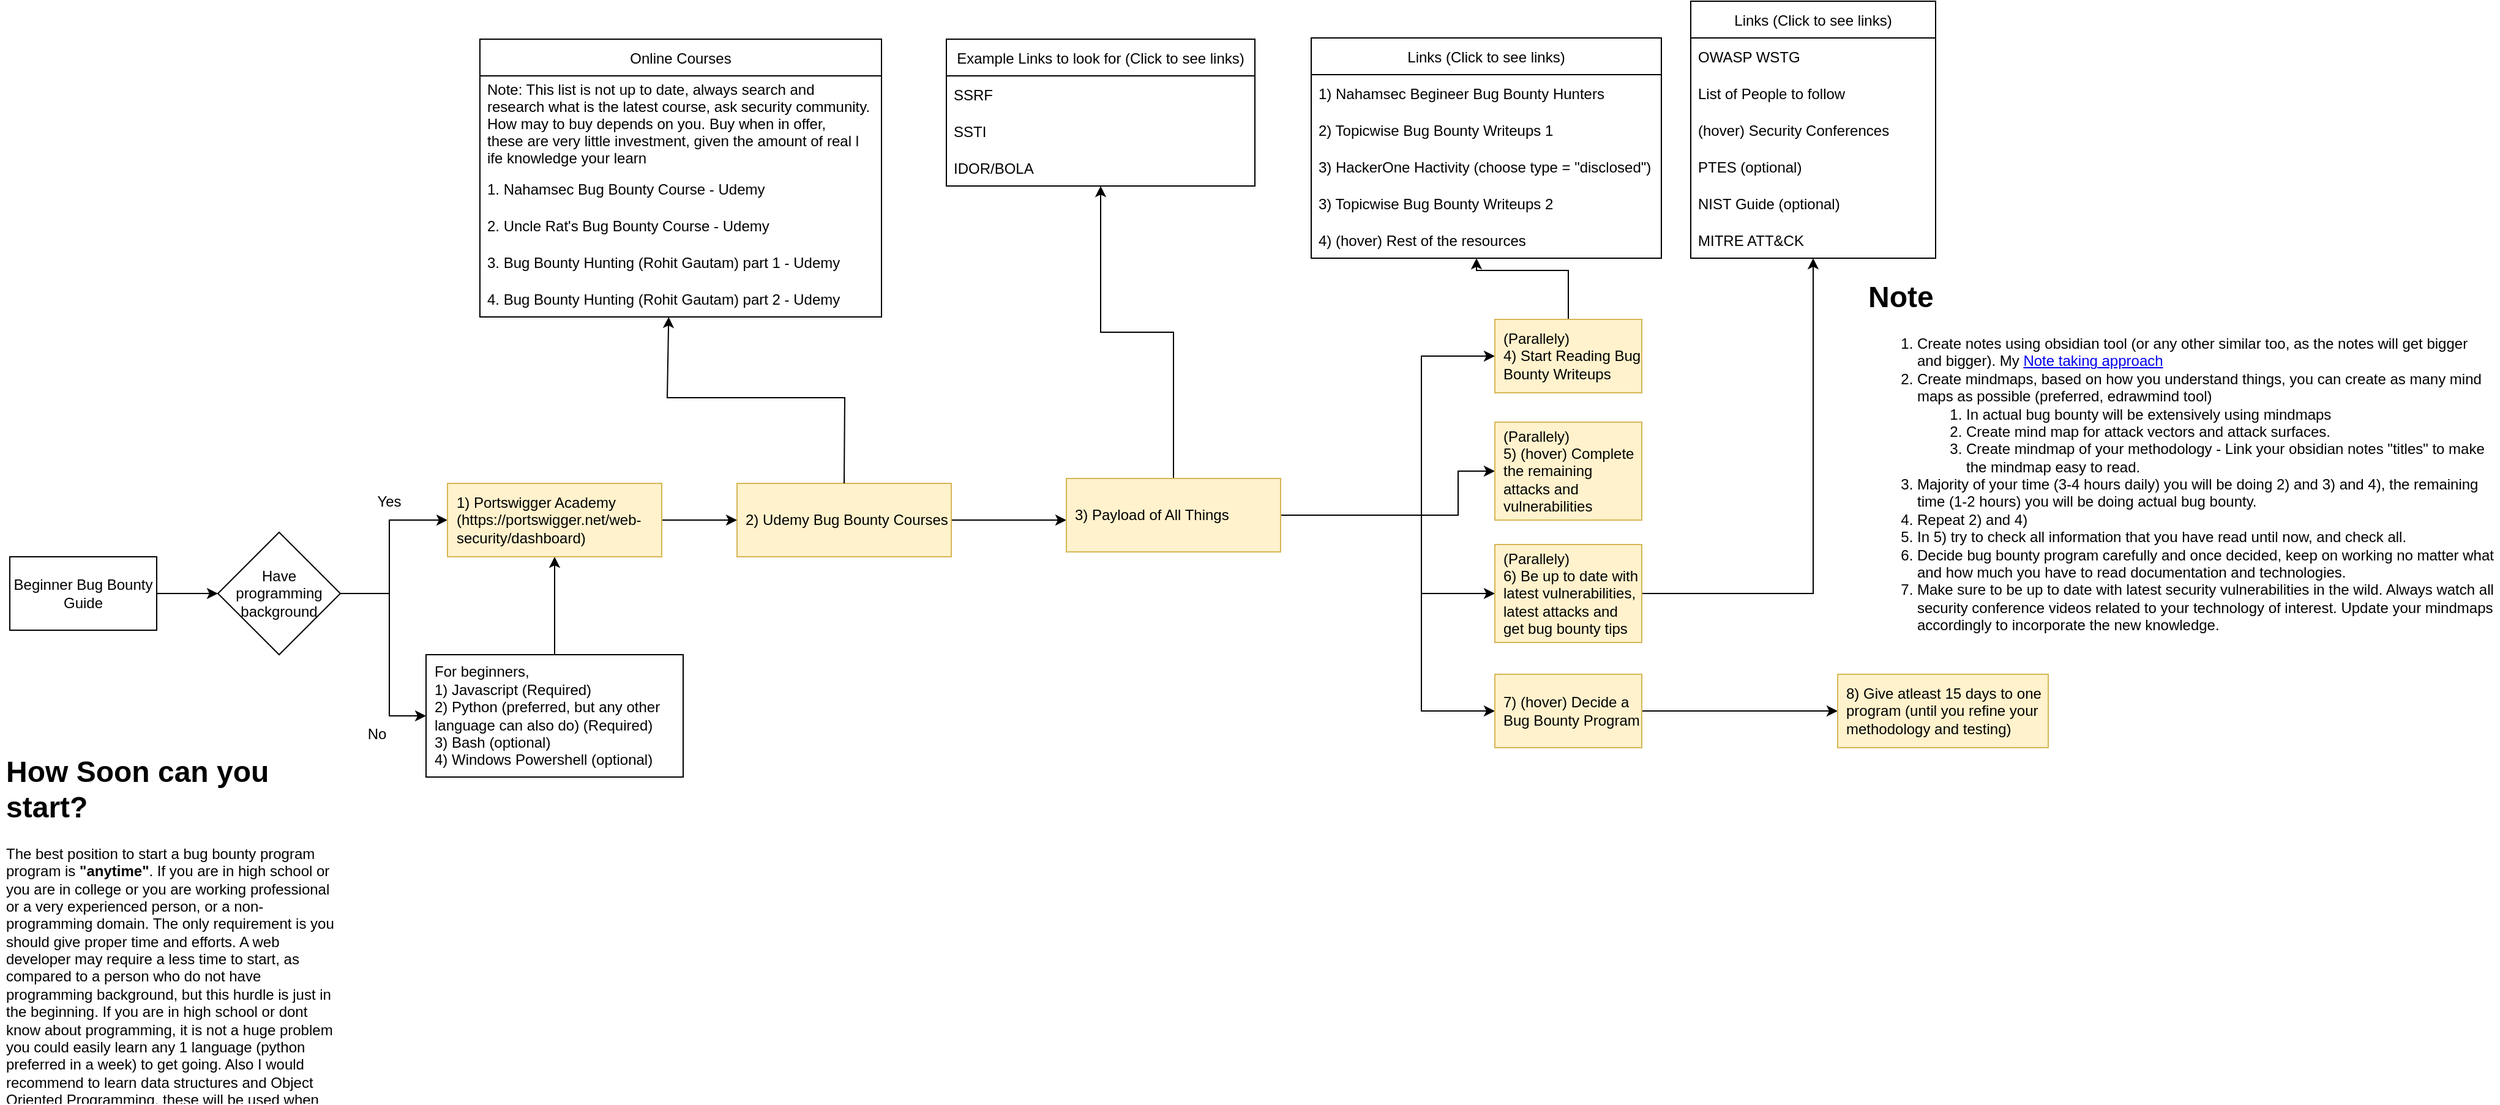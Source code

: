<mxfile version="16.4.0" type="device" pages="2"><diagram id="ZikHR3m95qK9YOb5Ooth" name="Beginner Bug Bounty Guide"><mxGraphModel dx="2458" dy="1238" grid="0" gridSize="10" guides="1" tooltips="1" connect="1" arrows="1" fold="1" page="0" pageScale="1" pageWidth="850" pageHeight="1100" math="0" shadow="0"><root><mxCell id="0"/><mxCell id="1" parent="0"/><mxCell id="Xof230OjBOCpJgYOQFSc-5" value="" style="edgeStyle=orthogonalEdgeStyle;rounded=0;orthogonalLoop=1;jettySize=auto;html=1;" parent="1" source="Xof230OjBOCpJgYOQFSc-1" target="Xof230OjBOCpJgYOQFSc-4" edge="1"><mxGeometry relative="1" as="geometry"/></mxCell><mxCell id="Xof230OjBOCpJgYOQFSc-1" value="Beginner Bug Bounty Guide" style="rounded=0;whiteSpace=wrap;html=1;" parent="1" vertex="1"><mxGeometry x="-211" y="474" width="120" height="60" as="geometry"/></mxCell><mxCell id="Xof230OjBOCpJgYOQFSc-11" value="" style="edgeStyle=orthogonalEdgeStyle;rounded=0;orthogonalLoop=1;jettySize=auto;html=1;" parent="1" source="Xof230OjBOCpJgYOQFSc-4" edge="1"><mxGeometry relative="1" as="geometry"><Array as="points"><mxPoint x="99" y="504"/><mxPoint x="99" y="444"/></Array><mxPoint x="146.5" y="444" as="targetPoint"/></mxGeometry></mxCell><mxCell id="Xof230OjBOCpJgYOQFSc-13" value="" style="edgeStyle=orthogonalEdgeStyle;rounded=0;orthogonalLoop=1;jettySize=auto;html=1;" parent="1" source="Xof230OjBOCpJgYOQFSc-4" target="Xof230OjBOCpJgYOQFSc-12" edge="1"><mxGeometry relative="1" as="geometry"><Array as="points"><mxPoint x="99" y="504"/><mxPoint x="99" y="604"/></Array></mxGeometry></mxCell><mxCell id="Xof230OjBOCpJgYOQFSc-4" value="Have programming background" style="rhombus;whiteSpace=wrap;html=1;rounded=0;" parent="1" vertex="1"><mxGeometry x="-41" y="454" width="100" height="100" as="geometry"/></mxCell><mxCell id="Xof230OjBOCpJgYOQFSc-21" value="" style="edgeStyle=orthogonalEdgeStyle;rounded=0;orthogonalLoop=1;jettySize=auto;html=1;" parent="1" target="Xof230OjBOCpJgYOQFSc-20" edge="1"><mxGeometry relative="1" as="geometry"><Array as="points"><mxPoint x="942" y="440"/><mxPoint x="942" y="310"/></Array><mxPoint x="884.5" y="440" as="sourcePoint"/></mxGeometry></mxCell><mxCell id="Xof230OjBOCpJgYOQFSc-31" value="" style="edgeStyle=orthogonalEdgeStyle;rounded=0;orthogonalLoop=1;jettySize=auto;html=1;entryX=0;entryY=0.5;entryDx=0;entryDy=0;" parent="1" target="Xof230OjBOCpJgYOQFSc-30" edge="1"><mxGeometry relative="1" as="geometry"><Array as="points"><mxPoint x="942" y="440"/><mxPoint x="942" y="504"/><mxPoint x="1002" y="504"/></Array><mxPoint x="884.5" y="440" as="sourcePoint"/></mxGeometry></mxCell><mxCell id="Xof230OjBOCpJgYOQFSc-41" value="" style="edgeStyle=orthogonalEdgeStyle;rounded=0;orthogonalLoop=1;jettySize=auto;html=1;" parent="1" target="Xof230OjBOCpJgYOQFSc-40" edge="1"><mxGeometry relative="1" as="geometry"><Array as="points"><mxPoint x="942" y="440"/><mxPoint x="942" y="600"/></Array><mxPoint x="884.5" y="440" as="sourcePoint"/></mxGeometry></mxCell><mxCell id="Xof230OjBOCpJgYOQFSc-46" value="" style="edgeStyle=orthogonalEdgeStyle;rounded=0;orthogonalLoop=1;jettySize=auto;html=1;exitX=1;exitY=0.5;exitDx=0;exitDy=0;" parent="1" source="hJ6SZaEzVKJAQh04Z_N3-1" target="Xof230OjBOCpJgYOQFSc-45" edge="1"><mxGeometry relative="1" as="geometry"><Array as="points"><mxPoint x="841" y="440"/><mxPoint x="972" y="440"/><mxPoint x="972" y="400"/></Array><mxPoint x="910" y="444" as="sourcePoint"/></mxGeometry></mxCell><mxCell id="Xof230OjBOCpJgYOQFSc-19" style="edgeStyle=orthogonalEdgeStyle;rounded=0;orthogonalLoop=1;jettySize=auto;html=1;entryX=0.5;entryY=1;entryDx=0;entryDy=0;" parent="1" source="Xof230OjBOCpJgYOQFSc-12" edge="1"><mxGeometry relative="1" as="geometry"><mxPoint x="234" y="474" as="targetPoint"/></mxGeometry></mxCell><mxCell id="Xof230OjBOCpJgYOQFSc-12" value="&lt;span&gt;For beginners,&lt;/span&gt;&lt;br&gt;&lt;span&gt;1) Javascript (Required)&lt;/span&gt;&lt;br&gt;&lt;span&gt;2) Python (preferred, but any other language can also do) (Required)&lt;/span&gt;&lt;br&gt;&lt;span&gt;3) Bash (optional)&lt;/span&gt;&lt;br&gt;&lt;span&gt;4) Windows Powershell (optional)&lt;/span&gt;" style="whiteSpace=wrap;html=1;rounded=0;align=left;spacingLeft=5;" parent="1" vertex="1"><mxGeometry x="129" y="554" width="210" height="100" as="geometry"/></mxCell><mxCell id="Xof230OjBOCpJgYOQFSc-14" value="Yes" style="text;html=1;strokeColor=none;fillColor=none;align=center;verticalAlign=middle;whiteSpace=wrap;rounded=0;" parent="1" vertex="1"><mxGeometry x="69" y="414" width="60" height="30" as="geometry"/></mxCell><mxCell id="Xof230OjBOCpJgYOQFSc-15" value="No" style="text;html=1;strokeColor=none;fillColor=none;align=center;verticalAlign=middle;whiteSpace=wrap;rounded=0;" parent="1" vertex="1"><mxGeometry x="59" y="604" width="60" height="30" as="geometry"/></mxCell><mxCell id="Xof230OjBOCpJgYOQFSc-33" style="edgeStyle=orthogonalEdgeStyle;rounded=0;orthogonalLoop=1;jettySize=auto;html=1;" parent="1" source="Xof230OjBOCpJgYOQFSc-20" target="Xof230OjBOCpJgYOQFSc-23" edge="1"><mxGeometry relative="1" as="geometry"><Array as="points"><mxPoint x="1062" y="240"/><mxPoint x="987" y="240"/></Array></mxGeometry></mxCell><mxCell id="Xof230OjBOCpJgYOQFSc-20" value="(Parallely)&lt;br&gt;4) Start Reading Bug Bounty Writeups" style="whiteSpace=wrap;html=1;fillColor=#fff2cc;strokeColor=#d6b656;rounded=0;align=left;spacingLeft=5;" parent="1" vertex="1"><mxGeometry x="1002" y="280" width="120" height="60" as="geometry"/></mxCell><mxCell id="Xof230OjBOCpJgYOQFSc-23" value="Links (Click to see links)" style="swimlane;fontStyle=0;childLayout=stackLayout;horizontal=1;startSize=30;horizontalStack=0;resizeParent=1;resizeParentMax=0;resizeLast=0;collapsible=1;marginBottom=0;" parent="1" vertex="1"><mxGeometry x="852" y="50" width="286" height="180" as="geometry"/></mxCell><UserObject label="1) Nahamsec Begineer Bug Bounty Hunters  " link="https://github.com/nahamsec/Resources-for-Beginner-Bug-Bounty-Hunters/tree/master/assets" linkTarget="_blank" id="Xof230OjBOCpJgYOQFSc-24"><mxCell style="text;strokeColor=none;fillColor=none;align=left;verticalAlign=middle;spacingLeft=4;spacingRight=4;overflow=hidden;points=[[0,0.5],[1,0.5]];portConstraint=eastwest;rotatable=0;" parent="Xof230OjBOCpJgYOQFSc-23" vertex="1"><mxGeometry y="30" width="286" height="30" as="geometry"/></mxCell></UserObject><UserObject label="2) Topicwise Bug Bounty Writeups 1" link="https://github.com/devanshbatham/Awesome-Bugbounty-Writeups" linkTarget="_blank" id="Xof230OjBOCpJgYOQFSc-25"><mxCell style="text;strokeColor=none;fillColor=none;align=left;verticalAlign=middle;spacingLeft=4;spacingRight=4;overflow=hidden;points=[[0,0.5],[1,0.5]];portConstraint=eastwest;rotatable=0;" parent="Xof230OjBOCpJgYOQFSc-23" vertex="1"><mxGeometry y="60" width="286" height="30" as="geometry"/></mxCell></UserObject><UserObject label="3) HackerOne Hactivity (choose type = &quot;disclosed&quot;)" link="https://hackerone.com/hacktivity" linkTarget="_blank" id="U4LFZSz3BH9hp5_ZrS64-6"><mxCell style="text;strokeColor=none;fillColor=none;align=left;verticalAlign=middle;spacingLeft=4;spacingRight=4;overflow=hidden;points=[[0,0.5],[1,0.5]];portConstraint=eastwest;rotatable=0;" parent="Xof230OjBOCpJgYOQFSc-23" vertex="1"><mxGeometry y="90" width="286" height="30" as="geometry"/></mxCell></UserObject><UserObject label="3) Topicwise Bug Bounty Writeups 2" link="https://www.bugbountyhunting.com/" id="Xof230OjBOCpJgYOQFSc-26"><mxCell style="text;strokeColor=none;fillColor=none;align=left;verticalAlign=middle;spacingLeft=4;spacingRight=4;overflow=hidden;points=[[0,0.5],[1,0.5]];portConstraint=eastwest;rotatable=0;" parent="Xof230OjBOCpJgYOQFSc-23" vertex="1"><mxGeometry y="120" width="286" height="30" as="geometry"/></mxCell></UserObject><object label="4) (hover) Rest of the resources" one="https://infosecwriteups.com/" tow="https://www.youtube.com/c/BugBountyReportsExplained/videos" three="https://pequalsnp-team.github.io/" id="Xof230OjBOCpJgYOQFSc-39"><mxCell style="text;strokeColor=none;fillColor=none;align=left;verticalAlign=middle;spacingLeft=4;spacingRight=4;overflow=hidden;points=[[0,0.5],[1,0.5]];portConstraint=eastwest;rotatable=0;" parent="Xof230OjBOCpJgYOQFSc-23" vertex="1"><mxGeometry y="150" width="286" height="30" as="geometry"/></mxCell></object><mxCell id="Xof230OjBOCpJgYOQFSc-47" style="edgeStyle=orthogonalEdgeStyle;rounded=0;orthogonalLoop=1;jettySize=auto;html=1;" parent="1" source="Xof230OjBOCpJgYOQFSc-30" target="Xof230OjBOCpJgYOQFSc-34" edge="1"><mxGeometry relative="1" as="geometry"/></mxCell><mxCell id="Xof230OjBOCpJgYOQFSc-30" value="(Parallely)&lt;br&gt;6) Be up to date with latest vulnerabilities, latest attacks and get bug bounty tips" style="whiteSpace=wrap;html=1;align=left;fillColor=#fff2cc;strokeColor=#d6b656;rounded=0;spacingLeft=5;" parent="1" vertex="1"><mxGeometry x="1002" y="464" width="120" height="80" as="geometry"/></mxCell><mxCell id="Xof230OjBOCpJgYOQFSc-34" value="Links (Click to see links)" style="swimlane;fontStyle=0;childLayout=stackLayout;horizontal=1;startSize=30;horizontalStack=0;resizeParent=1;resizeParentMax=0;resizeLast=0;collapsible=1;marginBottom=0;" parent="1" vertex="1"><mxGeometry x="1162" y="20" width="200" height="210" as="geometry"/></mxCell><UserObject label="OWASP WSTG" link="https://owasp.org/www-project-web-security-testing-guide/latest/" linkTarget="_blank" id="Xof230OjBOCpJgYOQFSc-48"><mxCell style="text;strokeColor=none;fillColor=none;align=left;verticalAlign=middle;spacingLeft=4;spacingRight=4;overflow=hidden;points=[[0,0.5],[1,0.5]];portConstraint=eastwest;rotatable=0;" parent="Xof230OjBOCpJgYOQFSc-34" vertex="1"><mxGeometry y="30" width="200" height="30" as="geometry"/></mxCell></UserObject><UserObject label="List of People to follow" link="https://github.com/securibee/Twitter-Seclists" id="Xof230OjBOCpJgYOQFSc-35"><mxCell style="text;strokeColor=none;fillColor=none;align=left;verticalAlign=middle;spacingLeft=4;spacingRight=4;overflow=hidden;points=[[0,0.5],[1,0.5]];portConstraint=eastwest;rotatable=0;" parent="Xof230OjBOCpJgYOQFSc-34" vertex="1"><mxGeometry y="60" width="200" height="30" as="geometry"/></mxCell></UserObject><object label="(hover) Security Conferences " One="https://www.youtube.com/user/hitbsecconf/videos" two="https://www.youtube.com/c/BlackHatOfficialYT/videos" id="Xof230OjBOCpJgYOQFSc-36"><mxCell style="text;strokeColor=none;fillColor=none;align=left;verticalAlign=middle;spacingLeft=4;spacingRight=4;overflow=hidden;points=[[0,0.5],[1,0.5]];portConstraint=eastwest;rotatable=0;" parent="Xof230OjBOCpJgYOQFSc-34" vertex="1"><mxGeometry y="90" width="200" height="30" as="geometry"/></mxCell></object><UserObject label="PTES (optional)" link="http://www.pentest-standard.org/index.php/Main_Page" linkTarget="_blank" id="Xof230OjBOCpJgYOQFSc-49"><mxCell style="text;strokeColor=none;fillColor=none;align=left;verticalAlign=middle;spacingLeft=4;spacingRight=4;overflow=hidden;points=[[0,0.5],[1,0.5]];portConstraint=eastwest;rotatable=0;" parent="Xof230OjBOCpJgYOQFSc-34" vertex="1"><mxGeometry y="120" width="200" height="30" as="geometry"/></mxCell></UserObject><UserObject label="NIST Guide (optional)" link="https://csrc.nist.gov/publications/detail/sp/800-115/final" linkTarget="_blank" id="Xof230OjBOCpJgYOQFSc-50"><mxCell style="text;strokeColor=none;fillColor=none;align=left;verticalAlign=middle;spacingLeft=4;spacingRight=4;overflow=hidden;points=[[0,0.5],[1,0.5]];portConstraint=eastwest;rotatable=0;" parent="Xof230OjBOCpJgYOQFSc-34" vertex="1"><mxGeometry y="150" width="200" height="30" as="geometry"/></mxCell></UserObject><UserObject label="MITRE ATT&amp;CK" link="https://attack.mitre.org/" linkTarget="_blank" id="_02s8tGerYHSH4SqCufu-1"><mxCell style="text;strokeColor=none;fillColor=none;align=left;verticalAlign=middle;spacingLeft=4;spacingRight=4;overflow=hidden;points=[[0,0.5],[1,0.5]];portConstraint=eastwest;rotatable=0;" parent="Xof230OjBOCpJgYOQFSc-34" vertex="1"><mxGeometry y="180" width="200" height="30" as="geometry"/></mxCell></UserObject><mxCell id="Xof230OjBOCpJgYOQFSc-43" value="" style="edgeStyle=orthogonalEdgeStyle;rounded=0;orthogonalLoop=1;jettySize=auto;html=1;" parent="1" source="Xof230OjBOCpJgYOQFSc-40" target="Xof230OjBOCpJgYOQFSc-42" edge="1"><mxGeometry relative="1" as="geometry"/></mxCell><object label="7) (hover) Decide a Bug Bounty Program" id="Xof230OjBOCpJgYOQFSc-40"><mxCell style="whiteSpace=wrap;html=1;align=left;fillColor=#fff2cc;strokeColor=#d6b656;rounded=0;spacingLeft=5;" parent="1" vertex="1"><mxGeometry x="1002" y="570" width="120" height="60" as="geometry"/></mxCell></object><mxCell id="Xof230OjBOCpJgYOQFSc-42" value="8) Give atleast 15 days to one program (until you refine your methodology and testing)" style="whiteSpace=wrap;html=1;align=left;fillColor=#fff2cc;strokeColor=#d6b656;rounded=0;spacingLeft=5;" parent="1" vertex="1"><mxGeometry x="1282" y="570" width="172" height="60" as="geometry"/></mxCell><mxCell id="Xof230OjBOCpJgYOQFSc-44" value="&lt;h1&gt;Note&lt;/h1&gt;&lt;p&gt;&lt;/p&gt;&lt;ol&gt;&lt;li&gt;Create notes using obsidian tool (or any other similar too, as the notes will get bigger and bigger). My &lt;a href=&quot;https://takshil-patil529.medium.com/beginner-bug-bounty-guide-part-3-8b979d0f6511#9e9b&quot;&gt;Note taking approach&lt;/a&gt;&lt;/li&gt;&lt;li&gt;Create mindmaps, based on how you understand things, you can create as many mind maps as possible (preferred, edrawmind tool)&lt;/li&gt;&lt;ol&gt;&lt;li&gt;In actual bug bounty will be extensively using mindmaps&lt;/li&gt;&lt;li&gt;Create mind map for attack vectors and attack surfaces.&lt;/li&gt;&lt;li&gt;Create mindmap of your methodology - Link your obsidian notes &quot;titles&quot; to make the mindmap easy to read.&lt;/li&gt;&lt;/ol&gt;&lt;li&gt;Majority of your time (3-4 hours daily) you will be doing 2) and 3) and 4), the remaining time (1-2 hours) you will be doing actual bug bounty.&lt;/li&gt;&lt;li&gt;Repeat 2) and 4)&lt;/li&gt;&lt;li&gt;In 5) try to check all information that you have read until now, and check all.&lt;/li&gt;&lt;li&gt;Decide bug bounty program carefully and once decided, keep on working no matter what and how much you have to read documentation and technologies.&lt;/li&gt;&lt;li&gt;Make sure to be up to date with latest security vulnerabilities in the wild. Always watch all security conference videos related to your technology of interest. Update your mindmaps accordingly to incorporate the new knowledge.&lt;/li&gt;&lt;/ol&gt;&lt;p&gt;&lt;/p&gt;" style="text;html=1;strokeColor=none;fillColor=none;spacing=5;spacingTop=-20;whiteSpace=wrap;overflow=hidden;rounded=0;" parent="1" vertex="1"><mxGeometry x="1302" y="242" width="520" height="320" as="geometry"/></mxCell><object label="(Parallely)&lt;br&gt;5) (hover) Complete the remaining attacks and vulnerabilities" list-of-attacks="https://owasp.org/www-community/attacks/" list-of-vulns="https://owasp.org/www-community/vulnerabilities/" id="Xof230OjBOCpJgYOQFSc-45"><mxCell style="whiteSpace=wrap;html=1;align=left;fillColor=#fff2cc;strokeColor=#d6b656;rounded=0;spacingLeft=5;" parent="1" vertex="1"><mxGeometry x="1002" y="364" width="120" height="80" as="geometry"/></mxCell></object><mxCell id="hJ6SZaEzVKJAQh04Z_N3-2" style="edgeStyle=orthogonalEdgeStyle;rounded=0;orthogonalLoop=1;jettySize=auto;html=1;exitX=1;exitY=0.5;exitDx=0;exitDy=0;" edge="1" parent="1" source="MmSVQE4gHTnKzWuyLMOz-1"><mxGeometry relative="1" as="geometry"><mxPoint x="652" y="444" as="targetPoint"/></mxGeometry></mxCell><mxCell id="MmSVQE4gHTnKzWuyLMOz-1" value="2) Udemy Bug Bounty Courses" style="whiteSpace=wrap;html=1;rounded=0;fillColor=#fff2cc;strokeColor=#d6b656;align=left;spacingLeft=5;" parent="1" vertex="1"><mxGeometry x="383" y="414" width="175" height="60" as="geometry"/></mxCell><mxCell id="MmSVQE4gHTnKzWuyLMOz-6" value="" style="edgeStyle=orthogonalEdgeStyle;rounded=0;orthogonalLoop=1;jettySize=auto;html=1;" parent="1" source="MmSVQE4gHTnKzWuyLMOz-4" target="MmSVQE4gHTnKzWuyLMOz-1" edge="1"><mxGeometry relative="1" as="geometry"/></mxCell><mxCell id="MmSVQE4gHTnKzWuyLMOz-4" value="1) Portswigger Academy&lt;br&gt;(https://portswigger.net/web-security/dashboard)" style="whiteSpace=wrap;html=1;rounded=0;fillColor=#fff2cc;strokeColor=#d6b656;align=left;spacingLeft=5;" parent="1" vertex="1"><mxGeometry x="146.5" y="414" width="175" height="60" as="geometry"/></mxCell><mxCell id="MmSVQE4gHTnKzWuyLMOz-7" value="&lt;h1&gt;How Soon can you start?&lt;/h1&gt;&lt;p&gt;The best position to start a bug bounty program program is &lt;b&gt;&quot;anytime&quot;&lt;/b&gt;. If you are in high school or you are in college or you are working professional or a very experienced person, or a non-programming domain. The only requirement is you should give proper time and efforts. A web developer may require a less time to start, as compared to a person who do not have programming background, but this hurdle is just in the beginning. If you are in high school or dont know about programming, it is not a huge problem you could easily learn any 1 language (python preferred in a week) to get going. Also I would recommend to learn data structures and Object Oriented Programming, these will be used when you read source code.&lt;/p&gt;" style="text;html=1;strokeColor=none;fillColor=none;spacing=5;spacingTop=-20;whiteSpace=wrap;overflow=hidden;rounded=0;" parent="1" vertex="1"><mxGeometry x="-219" y="630" width="278" height="291" as="geometry"/></mxCell><mxCell id="MmSVQE4gHTnKzWuyLMOz-8" value="Online Courses" style="swimlane;fontStyle=0;childLayout=stackLayout;horizontal=1;startSize=30;horizontalStack=0;resizeParent=1;resizeParentMax=0;resizeLast=0;collapsible=1;marginBottom=0;" parent="1" vertex="1"><mxGeometry x="173" y="51" width="328" height="227" as="geometry"/></mxCell><mxCell id="MmSVQE4gHTnKzWuyLMOz-9" value="Note: This list is not up to date, always search and &#10;research what is the latest course, ask security community.&#10;How may to buy depends on you. Buy when in offer, &#10;these are very little investment, given the amount of real l&#10;ife knowledge your learn" style="text;strokeColor=none;fillColor=none;align=left;verticalAlign=middle;spacingLeft=4;spacingRight=4;overflow=hidden;points=[[0,0.5],[1,0.5]];portConstraint=eastwest;rotatable=0;fontStyle=0" parent="MmSVQE4gHTnKzWuyLMOz-8" vertex="1"><mxGeometry y="30" width="328" height="77" as="geometry"/></mxCell><UserObject label="1. Nahamsec Bug Bounty Course - Udemy" link="https://www.udemy.com/course/intro-to-bug-bounty-by-nahamsec/" linkTarget="_blank" id="MmSVQE4gHTnKzWuyLMOz-10"><mxCell style="text;strokeColor=none;fillColor=none;align=left;verticalAlign=middle;spacingLeft=4;spacingRight=4;overflow=hidden;points=[[0,0.5],[1,0.5]];portConstraint=eastwest;rotatable=0;" parent="MmSVQE4gHTnKzWuyLMOz-8" vertex="1"><mxGeometry y="107" width="328" height="30" as="geometry"/></mxCell></UserObject><UserObject label="2. Uncle Rat's Bug Bounty Course - Udemy" link="https://www.udemy.com/course/uncle-rats-bug-bounty-guide/learn/lecture/25572642?start=0#overview" linkTarget="_blank" id="MmSVQE4gHTnKzWuyLMOz-11"><mxCell style="text;strokeColor=none;fillColor=none;align=left;verticalAlign=middle;spacingLeft=4;spacingRight=4;overflow=hidden;points=[[0,0.5],[1,0.5]];portConstraint=eastwest;rotatable=0;" parent="MmSVQE4gHTnKzWuyLMOz-8" vertex="1"><mxGeometry y="137" width="328" height="30" as="geometry"/></mxCell></UserObject><UserObject label="3. Bug Bounty Hunting (Rohit Gautam) part 1 - Udemy" link="https://www.udemy.com/course/website-hacking-penetration-testing-bug-bounty-hunting-live-attacks/" linkTarget="_blank" id="MmSVQE4gHTnKzWuyLMOz-12"><mxCell style="text;strokeColor=none;fillColor=none;align=left;verticalAlign=middle;spacingLeft=4;spacingRight=4;overflow=hidden;points=[[0,0.5],[1,0.5]];portConstraint=eastwest;rotatable=0;" parent="MmSVQE4gHTnKzWuyLMOz-8" vertex="1"><mxGeometry y="167" width="328" height="30" as="geometry"/></mxCell></UserObject><UserObject label="4. Bug Bounty Hunting (Rohit Gautam) part 2 - Udemy" link="https://www.udemy.com/course/penetration-testing-bug-bounty-hunting-level-2-hacktify/" id="MmSVQE4gHTnKzWuyLMOz-13"><mxCell style="text;strokeColor=none;fillColor=none;align=left;verticalAlign=middle;spacingLeft=4;spacingRight=4;overflow=hidden;points=[[0,0.5],[1,0.5]];portConstraint=eastwest;rotatable=0;" parent="MmSVQE4gHTnKzWuyLMOz-8" vertex="1"><mxGeometry y="197" width="328" height="30" as="geometry"/></mxCell></UserObject><mxCell id="MmSVQE4gHTnKzWuyLMOz-14" value="" style="endArrow=classic;html=1;rounded=0;entryX=0.47;entryY=1;entryDx=0;entryDy=0;entryPerimeter=0;exitX=0.5;exitY=0;exitDx=0;exitDy=0;" parent="1" source="MmSVQE4gHTnKzWuyLMOz-1" target="MmSVQE4gHTnKzWuyLMOz-13" edge="1"><mxGeometry width="50" height="50" relative="1" as="geometry"><mxPoint x="423" y="369" as="sourcePoint"/><mxPoint x="473" y="319" as="targetPoint"/><Array as="points"><mxPoint x="471" y="344"/><mxPoint x="326" y="344"/></Array></mxGeometry></mxCell><mxCell id="hJ6SZaEzVKJAQh04Z_N3-7" style="edgeStyle=orthogonalEdgeStyle;rounded=0;orthogonalLoop=1;jettySize=auto;html=1;" edge="1" parent="1" source="hJ6SZaEzVKJAQh04Z_N3-1" target="hJ6SZaEzVKJAQh04Z_N3-3"><mxGeometry relative="1" as="geometry"/></mxCell><mxCell id="hJ6SZaEzVKJAQh04Z_N3-1" value="3) Payload of All Things" style="whiteSpace=wrap;html=1;rounded=0;fillColor=#fff2cc;strokeColor=#d6b656;align=left;spacingLeft=5;" vertex="1" parent="1"><mxGeometry x="652" y="410" width="175" height="60" as="geometry"/></mxCell><mxCell id="hJ6SZaEzVKJAQh04Z_N3-3" value="Example Links to look for (Click to see links)" style="swimlane;fontStyle=0;childLayout=stackLayout;horizontal=1;startSize=30;horizontalStack=0;resizeParent=1;resizeParentMax=0;resizeLast=0;collapsible=1;marginBottom=0;" vertex="1" parent="1"><mxGeometry x="554" y="51" width="252" height="120" as="geometry"/></mxCell><UserObject label="SSRF" link="https://github.com/swisskyrepo/PayloadsAllTheThings/blob/master/Server%20Side%20Request%20Forgery/README.md" linkTarget="_blank" id="hJ6SZaEzVKJAQh04Z_N3-4"><mxCell style="text;strokeColor=none;fillColor=none;align=left;verticalAlign=middle;spacingLeft=4;spacingRight=4;overflow=hidden;points=[[0,0.5],[1,0.5]];portConstraint=eastwest;rotatable=0;" vertex="1" parent="hJ6SZaEzVKJAQh04Z_N3-3"><mxGeometry y="30" width="252" height="30" as="geometry"/></mxCell></UserObject><UserObject label="SSTI" link="https://github.com/swisskyrepo/PayloadsAllTheThings/blob/master/Server%20Side%20Template%20Injection/README.md" linkTarget="_blank" id="hJ6SZaEzVKJAQh04Z_N3-5"><mxCell style="text;strokeColor=none;fillColor=none;align=left;verticalAlign=middle;spacingLeft=4;spacingRight=4;overflow=hidden;points=[[0,0.5],[1,0.5]];portConstraint=eastwest;rotatable=0;" vertex="1" parent="hJ6SZaEzVKJAQh04Z_N3-3"><mxGeometry y="60" width="252" height="30" as="geometry"/></mxCell></UserObject><UserObject label="IDOR/BOLA" link="https://github.com/swisskyrepo/PayloadsAllTheThings/blob/master/Insecure%20Direct%20Object%20References/README.md" linkTarget="_blank" id="hJ6SZaEzVKJAQh04Z_N3-6"><mxCell style="text;strokeColor=none;fillColor=none;align=left;verticalAlign=middle;spacingLeft=4;spacingRight=4;overflow=hidden;points=[[0,0.5],[1,0.5]];portConstraint=eastwest;rotatable=0;" vertex="1" parent="hJ6SZaEzVKJAQh04Z_N3-3"><mxGeometry y="90" width="252" height="30" as="geometry"/></mxCell></UserObject></root></mxGraphModel></diagram><diagram id="fr__hVA0zZx0z3aRJqKh" name="Approach to Secure Web Application"><mxGraphModel dx="2058" dy="1238" grid="0" gridSize="10" guides="1" tooltips="1" connect="1" arrows="1" fold="1" page="1" pageScale="1" pageWidth="850" pageHeight="1100" math="0" shadow="0"><root><mxCell id="W502gN32-4tvwfI5qZOc-0"/><mxCell id="W502gN32-4tvwfI5qZOc-1" parent="W502gN32-4tvwfI5qZOc-0"/><mxCell id="W502gN32-4tvwfI5qZOc-4" value="" style="edgeStyle=orthogonalEdgeStyle;rounded=0;orthogonalLoop=1;jettySize=auto;html=1;" edge="1" parent="W502gN32-4tvwfI5qZOc-1" source="W502gN32-4tvwfI5qZOc-2" target="W502gN32-4tvwfI5qZOc-3"><mxGeometry relative="1" as="geometry"/></mxCell><mxCell id="W502gN32-4tvwfI5qZOc-2" value="Approach to Secure Web Application (Overview)" style="rounded=0;whiteSpace=wrap;html=1;" vertex="1" parent="W502gN32-4tvwfI5qZOc-1"><mxGeometry x="80" y="340" width="120" height="60" as="geometry"/></mxCell><mxCell id="W502gN32-4tvwfI5qZOc-14" value="" style="edgeStyle=orthogonalEdgeStyle;rounded=0;orthogonalLoop=1;jettySize=auto;html=1;" edge="1" parent="W502gN32-4tvwfI5qZOc-1" source="W502gN32-4tvwfI5qZOc-3" target="W502gN32-4tvwfI5qZOc-13"><mxGeometry relative="1" as="geometry"/></mxCell><mxCell id="W502gN32-4tvwfI5qZOc-3" value="DEVELOPMENT: Build website with Security in Mind" style="whiteSpace=wrap;html=1;rounded=0;" vertex="1" parent="W502gN32-4tvwfI5qZOc-1"><mxGeometry x="280" y="340" width="120" height="60" as="geometry"/></mxCell><mxCell id="W502gN32-4tvwfI5qZOc-7" value="" style="endArrow=none;html=1;rounded=0;entryX=0.5;entryY=1;entryDx=0;entryDy=0;" edge="1" parent="W502gN32-4tvwfI5qZOc-1" target="W502gN32-4tvwfI5qZOc-3"><mxGeometry width="50" height="50" relative="1" as="geometry"><mxPoint x="340" y="800" as="sourcePoint"/><mxPoint x="420" y="600" as="targetPoint"/></mxGeometry></mxCell><mxCell id="W502gN32-4tvwfI5qZOc-8" value="Secure Coding Practice" style="rounded=0;whiteSpace=wrap;html=1;" vertex="1" parent="W502gN32-4tvwfI5qZOc-1"><mxGeometry x="220" y="450" width="120" height="60" as="geometry"/></mxCell><mxCell id="W502gN32-4tvwfI5qZOc-9" value="Code Security Audit/Review in SDLC" style="rounded=0;whiteSpace=wrap;html=1;" vertex="1" parent="W502gN32-4tvwfI5qZOc-1"><mxGeometry x="220" y="550" width="120" height="60" as="geometry"/></mxCell><mxCell id="W502gN32-4tvwfI5qZOc-12" value="&lt;h1&gt;Test End to End&lt;/h1&gt;&lt;span style=&quot;text-align: center&quot;&gt;Frequent audit should should be done not only to the application code, but also &lt;b&gt;libraries that use it should also be analyzed for bugs.&lt;/b&gt; Even though your code is secure but the library is exploitable,&lt;/span&gt;&lt;p&gt;&lt;span&gt;.&lt;/span&gt;&lt;/p&gt;" style="text;html=1;strokeColor=none;fillColor=none;spacing=5;spacingTop=-20;whiteSpace=wrap;overflow=hidden;rounded=0;" vertex="1" parent="W502gN32-4tvwfI5qZOc-1"><mxGeometry x="150" y="657" width="190" height="139" as="geometry"/></mxCell><mxCell id="W502gN32-4tvwfI5qZOc-19" value="" style="edgeStyle=orthogonalEdgeStyle;rounded=0;orthogonalLoop=1;jettySize=auto;html=1;" edge="1" parent="W502gN32-4tvwfI5qZOc-1" source="W502gN32-4tvwfI5qZOc-13" target="W502gN32-4tvwfI5qZOc-18"><mxGeometry relative="1" as="geometry"/></mxCell><mxCell id="W502gN32-4tvwfI5qZOc-13" value="CONTINEOUS TESTING: Hire a good Web App pentester" style="whiteSpace=wrap;html=1;rounded=0;" vertex="1" parent="W502gN32-4tvwfI5qZOc-1"><mxGeometry x="480" y="340" width="120" height="60" as="geometry"/></mxCell><mxCell id="W502gN32-4tvwfI5qZOc-15" value="" style="endArrow=none;html=1;rounded=0;entryX=0.5;entryY=1;entryDx=0;entryDy=0;" edge="1" parent="W502gN32-4tvwfI5qZOc-1" target="W502gN32-4tvwfI5qZOc-13"><mxGeometry width="50" height="50" relative="1" as="geometry"><mxPoint x="540" y="800" as="sourcePoint"/><mxPoint x="539.5" y="420" as="targetPoint"/></mxGeometry></mxCell><mxCell id="W502gN32-4tvwfI5qZOc-16" value="The goal here is to test for low hanging fruits as it has to be done more frequently" style="rounded=0;whiteSpace=wrap;html=1;" vertex="1" parent="W502gN32-4tvwfI5qZOc-1"><mxGeometry x="420" y="450" width="120" height="60" as="geometry"/></mxCell><mxCell id="W502gN32-4tvwfI5qZOc-17" value="Dont expect an pentester to find all possible vulnerabilities, and all attack vectors, as it requires a lot of time to do so. It is not a problem of complexity, given a good pentester." style="rounded=0;whiteSpace=wrap;html=1;" vertex="1" parent="W502gN32-4tvwfI5qZOc-1"><mxGeometry x="420" y="550" width="120" height="160" as="geometry"/></mxCell><mxCell id="W502gN32-4tvwfI5qZOc-18" value="START A BUG BOUNTY PROGRAM" style="whiteSpace=wrap;html=1;rounded=0;" vertex="1" parent="W502gN32-4tvwfI5qZOc-1"><mxGeometry x="680" y="340" width="120" height="60" as="geometry"/></mxCell><mxCell id="W502gN32-4tvwfI5qZOc-20" value="" style="endArrow=none;html=1;rounded=0;entryX=0.5;entryY=1;entryDx=0;entryDy=0;" edge="1" parent="W502gN32-4tvwfI5qZOc-1" target="W502gN32-4tvwfI5qZOc-18"><mxGeometry width="50" height="50" relative="1" as="geometry"><mxPoint x="740" y="810" as="sourcePoint"/><mxPoint x="750" y="410" as="targetPoint"/></mxGeometry></mxCell><mxCell id="W502gN32-4tvwfI5qZOc-21" value="One should not start a bug bounty program directly, you should only start if the you think you have a good security posture." style="rounded=0;whiteSpace=wrap;html=1;" vertex="1" parent="W502gN32-4tvwfI5qZOc-1"><mxGeometry x="620" y="450" width="120" height="110" as="geometry"/></mxCell><mxCell id="W502gN32-4tvwfI5qZOc-22" value="Instead of hiring more experienced web app pentester, it is always better to give the problem to a 100's of them. This is what is the reason people should go for bug bounty programs." style="rounded=0;whiteSpace=wrap;html=1;" vertex="1" parent="W502gN32-4tvwfI5qZOc-1"><mxGeometry x="620" y="600" width="120" height="150" as="geometry"/></mxCell></root></mxGraphModel></diagram></mxfile>